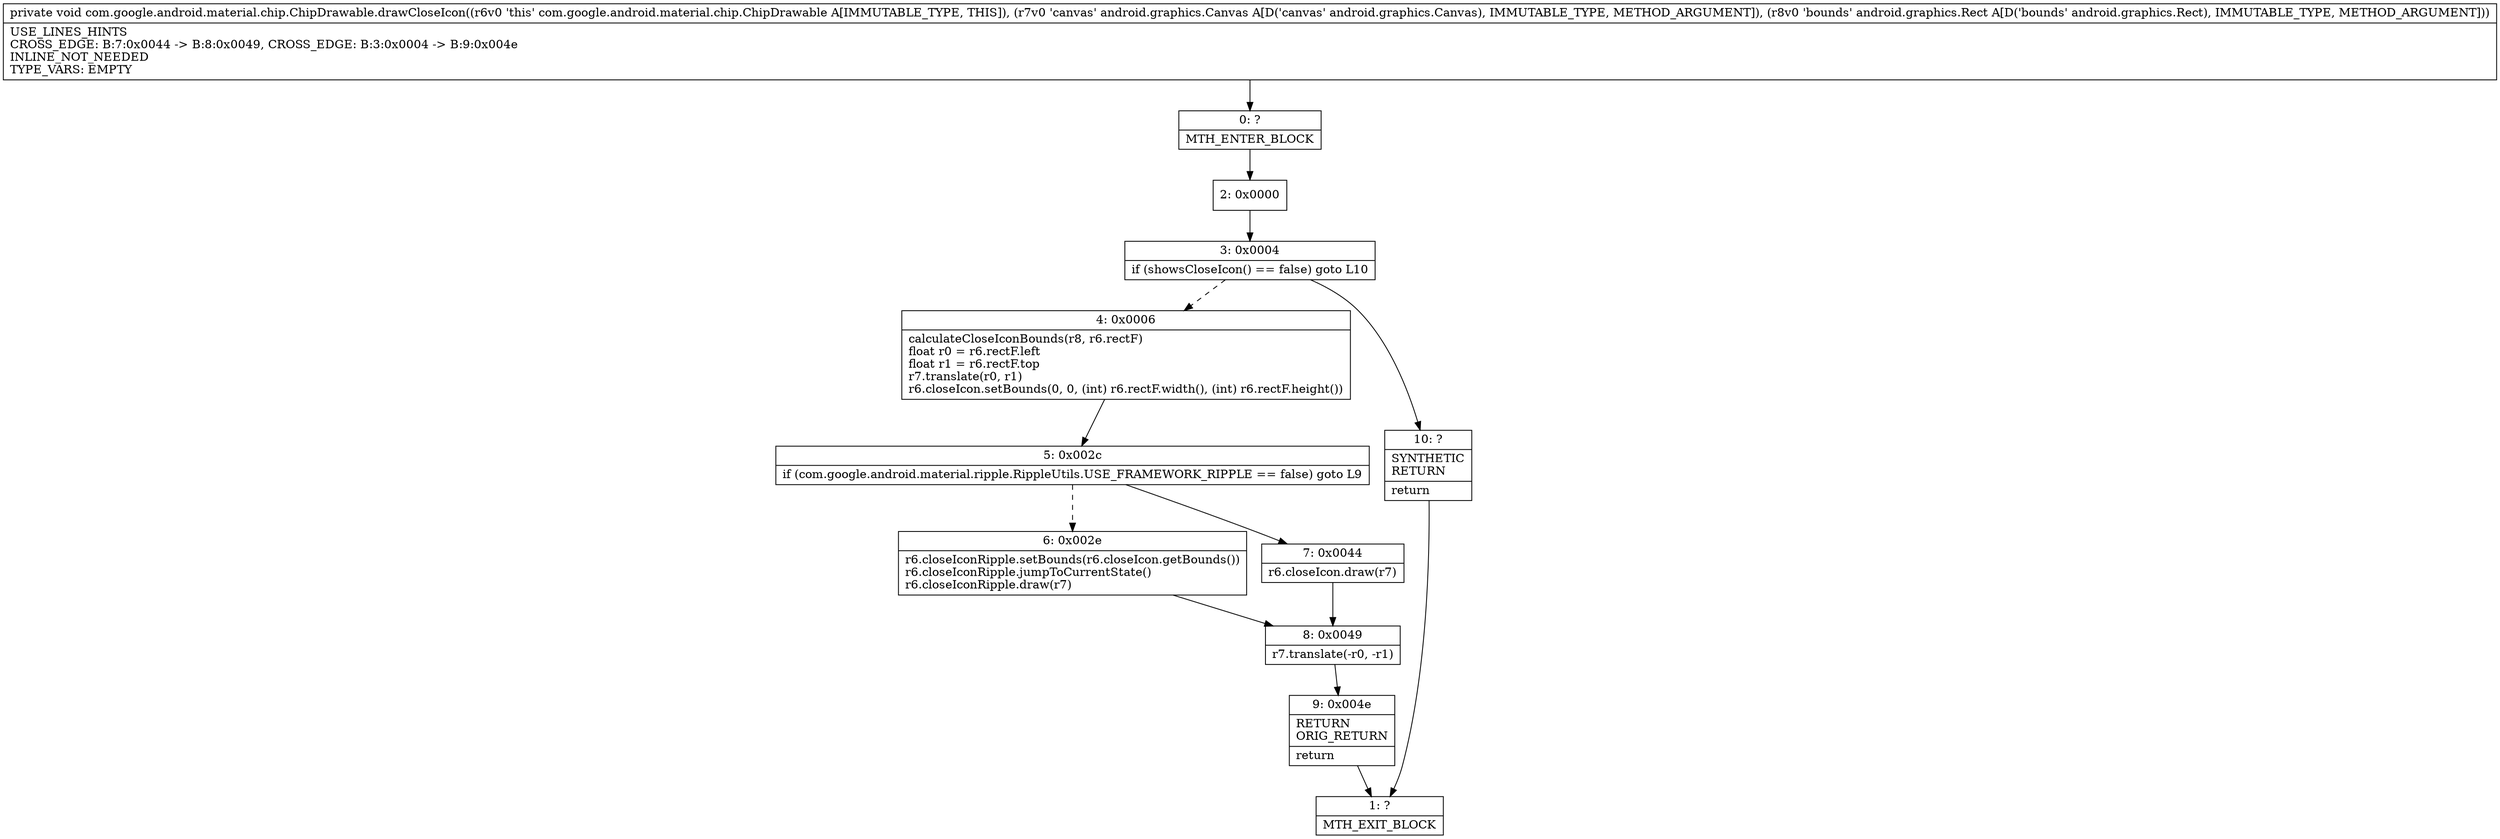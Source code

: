 digraph "CFG forcom.google.android.material.chip.ChipDrawable.drawCloseIcon(Landroid\/graphics\/Canvas;Landroid\/graphics\/Rect;)V" {
Node_0 [shape=record,label="{0\:\ ?|MTH_ENTER_BLOCK\l}"];
Node_2 [shape=record,label="{2\:\ 0x0000}"];
Node_3 [shape=record,label="{3\:\ 0x0004|if (showsCloseIcon() == false) goto L10\l}"];
Node_4 [shape=record,label="{4\:\ 0x0006|calculateCloseIconBounds(r8, r6.rectF)\lfloat r0 = r6.rectF.left\lfloat r1 = r6.rectF.top\lr7.translate(r0, r1)\lr6.closeIcon.setBounds(0, 0, (int) r6.rectF.width(), (int) r6.rectF.height())\l}"];
Node_5 [shape=record,label="{5\:\ 0x002c|if (com.google.android.material.ripple.RippleUtils.USE_FRAMEWORK_RIPPLE == false) goto L9\l}"];
Node_6 [shape=record,label="{6\:\ 0x002e|r6.closeIconRipple.setBounds(r6.closeIcon.getBounds())\lr6.closeIconRipple.jumpToCurrentState()\lr6.closeIconRipple.draw(r7)\l}"];
Node_8 [shape=record,label="{8\:\ 0x0049|r7.translate(\-r0, \-r1)\l}"];
Node_9 [shape=record,label="{9\:\ 0x004e|RETURN\lORIG_RETURN\l|return\l}"];
Node_1 [shape=record,label="{1\:\ ?|MTH_EXIT_BLOCK\l}"];
Node_7 [shape=record,label="{7\:\ 0x0044|r6.closeIcon.draw(r7)\l}"];
Node_10 [shape=record,label="{10\:\ ?|SYNTHETIC\lRETURN\l|return\l}"];
MethodNode[shape=record,label="{private void com.google.android.material.chip.ChipDrawable.drawCloseIcon((r6v0 'this' com.google.android.material.chip.ChipDrawable A[IMMUTABLE_TYPE, THIS]), (r7v0 'canvas' android.graphics.Canvas A[D('canvas' android.graphics.Canvas), IMMUTABLE_TYPE, METHOD_ARGUMENT]), (r8v0 'bounds' android.graphics.Rect A[D('bounds' android.graphics.Rect), IMMUTABLE_TYPE, METHOD_ARGUMENT]))  | USE_LINES_HINTS\lCROSS_EDGE: B:7:0x0044 \-\> B:8:0x0049, CROSS_EDGE: B:3:0x0004 \-\> B:9:0x004e\lINLINE_NOT_NEEDED\lTYPE_VARS: EMPTY\l}"];
MethodNode -> Node_0;Node_0 -> Node_2;
Node_2 -> Node_3;
Node_3 -> Node_4[style=dashed];
Node_3 -> Node_10;
Node_4 -> Node_5;
Node_5 -> Node_6[style=dashed];
Node_5 -> Node_7;
Node_6 -> Node_8;
Node_8 -> Node_9;
Node_9 -> Node_1;
Node_7 -> Node_8;
Node_10 -> Node_1;
}

